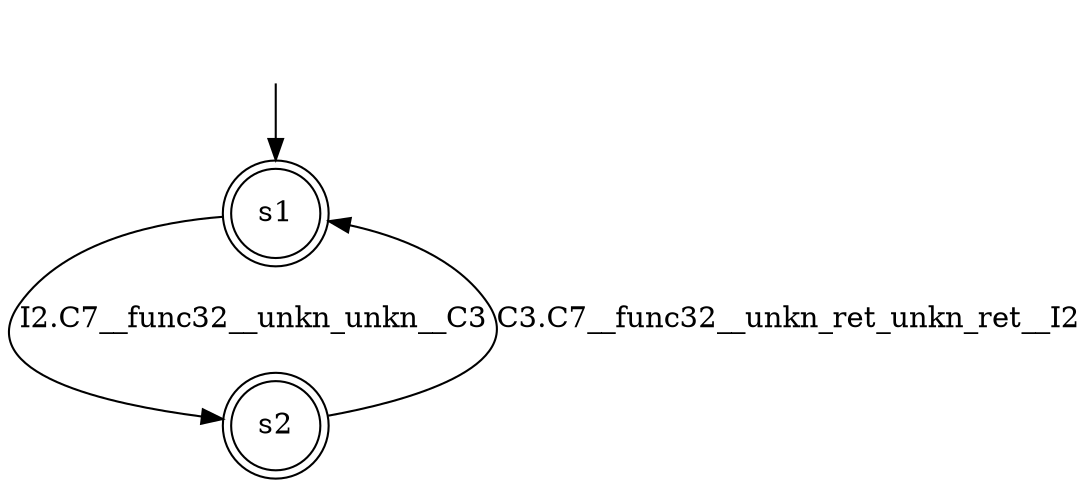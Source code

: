 digraph automaton {
	1 [label=<s1> shape="doublecircle"];
	2 [label=<s2> shape="doublecircle"];
	__init1 [label=<> shape="none"];
	__init1 -> 1;
	1 -> 2 [label=<I2.C7__func32__unkn_unkn__C3> id="1-0-2"];
	2 -> 1 [label=<C3.C7__func32__unkn_ret_unkn_ret__I2> id="2-0-1"];
}
